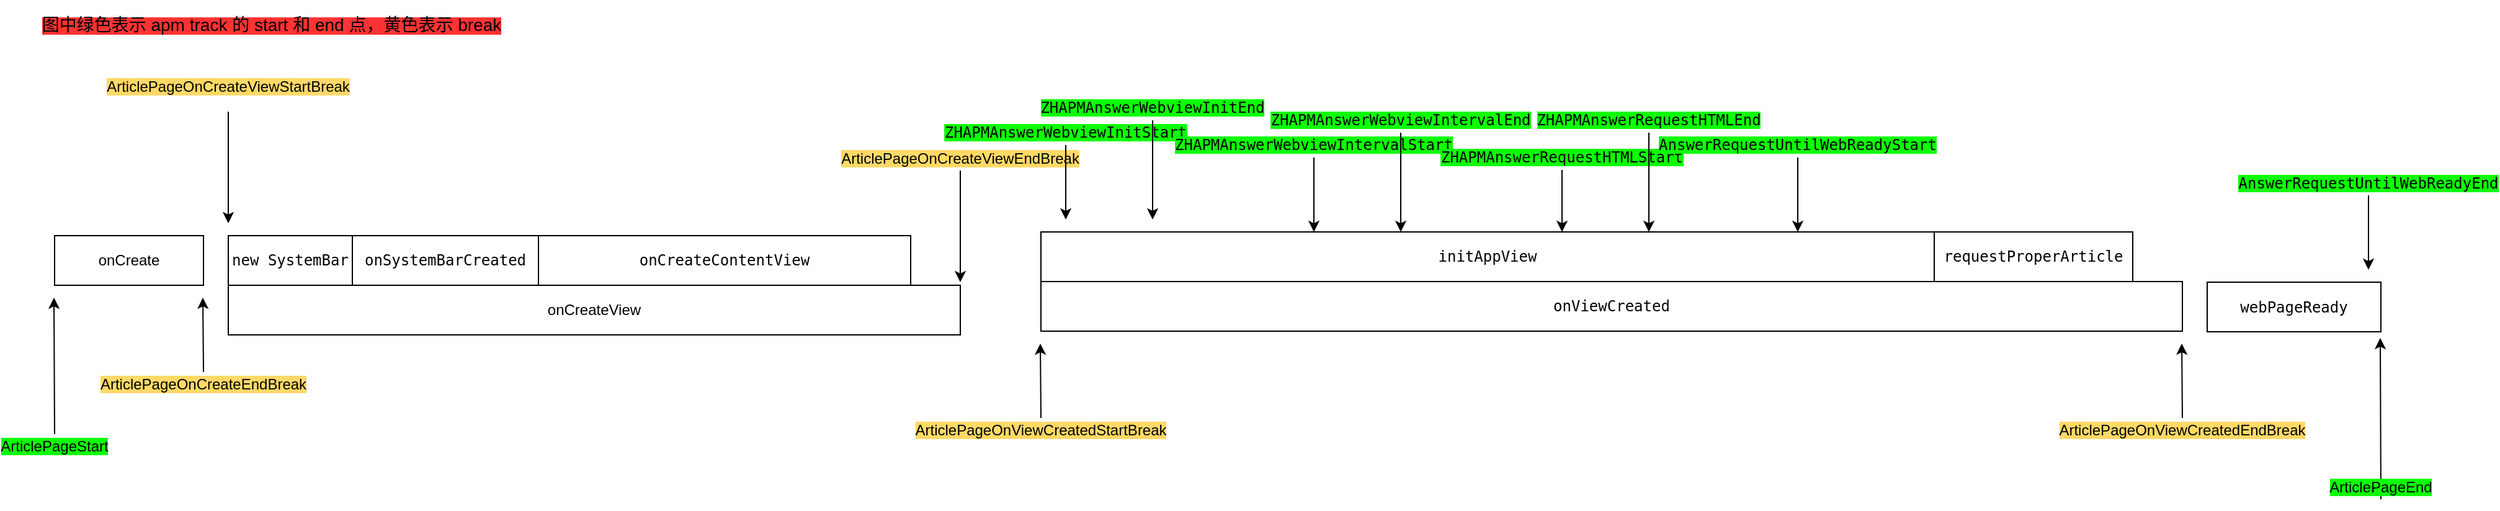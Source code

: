 <mxfile version="10.6.0" type="github"><diagram id="UG3HsRVp-XSOuLThXnNg" name="Ã§Â¬Â¬ 1 Ã©Â¡Âµ"><mxGraphModel dx="1638" dy="773" grid="1" gridSize="10" guides="1" tooltips="1" connect="1" arrows="1" fold="1" page="1" pageScale="1" pageWidth="3300" pageHeight="4681" math="0" shadow="0"><root><mxCell id="0"/><mxCell id="1" parent="0"/><mxCell id="2JtuKtwNICWtsKfjuHy2-1" value="onCreate&lt;br&gt;" style="rounded=0;whiteSpace=wrap;html=1;" parent="1" vertex="1"><mxGeometry x="330" y="400" width="120" height="40" as="geometry"/></mxCell><mxCell id="2JtuKtwNICWtsKfjuHy2-2" value="onCreateView&lt;br&gt;" style="rounded=0;whiteSpace=wrap;html=1;" parent="1" vertex="1"><mxGeometry x="470" y="440" width="590" height="40" as="geometry"/></mxCell><mxCell id="2JtuKtwNICWtsKfjuHy2-3" value="&lt;pre&gt;onCreateContentView&lt;/pre&gt;" style="rounded=0;whiteSpace=wrap;html=1;" parent="1" vertex="1"><mxGeometry x="720" y="400" width="300" height="40" as="geometry"/></mxCell><mxCell id="2JtuKtwNICWtsKfjuHy2-4" value="&lt;pre&gt;&lt;span&gt;new &lt;/span&gt;SystemBar&lt;/pre&gt;" style="rounded=0;whiteSpace=wrap;html=1;" parent="1" vertex="1"><mxGeometry x="470" y="400" width="100" height="40" as="geometry"/></mxCell><mxCell id="2JtuKtwNICWtsKfjuHy2-5" value="&lt;pre&gt;&lt;pre&gt;onSystemBarCreated&lt;/pre&gt;&lt;/pre&gt;" style="rounded=0;whiteSpace=wrap;html=1;" parent="1" vertex="1"><mxGeometry x="570" y="400" width="150" height="40" as="geometry"/></mxCell><mxCell id="2JtuKtwNICWtsKfjuHy2-6" value="&lt;pre&gt;&lt;span&gt;onViewCreated&lt;/span&gt;&lt;/pre&gt;" style="rounded=0;whiteSpace=wrap;html=1;" parent="1" vertex="1"><mxGeometry x="1125" y="437" width="920" height="40" as="geometry"/></mxCell><mxCell id="2JtuKtwNICWtsKfjuHy2-7" value="&lt;pre&gt;&lt;pre&gt;initAppView&lt;/pre&gt;&lt;/pre&gt;" style="rounded=0;whiteSpace=wrap;html=1;" parent="1" vertex="1"><mxGeometry x="1125" y="397" width="720" height="40" as="geometry"/></mxCell><mxCell id="2JtuKtwNICWtsKfjuHy2-8" value="&lt;pre&gt;requestProperArticle&lt;/pre&gt;" style="rounded=0;whiteSpace=wrap;html=1;" parent="1" vertex="1"><mxGeometry x="1845" y="397" width="160" height="40" as="geometry"/></mxCell><mxCell id="2JtuKtwNICWtsKfjuHy2-10" value="" style="endArrow=classic;html=1;exitX=0.5;exitY=0;exitDx=0;exitDy=0;" parent="1" source="2JtuKtwNICWtsKfjuHy2-11" edge="1"><mxGeometry width="50" height="50" relative="1" as="geometry"><mxPoint x="329.5" y="510" as="sourcePoint"/><mxPoint x="329.5" y="450" as="targetPoint"/></mxGeometry></mxCell><mxCell id="2JtuKtwNICWtsKfjuHy2-11" value="&lt;span style=&quot;background-color: rgb(13 , 255 , 5)&quot;&gt;ArticlePageStart&lt;/span&gt;" style="text;html=1;strokeColor=none;fillColor=none;align=center;verticalAlign=middle;whiteSpace=wrap;rounded=0;" parent="1" vertex="1"><mxGeometry x="310" y="560" width="40" height="20" as="geometry"/></mxCell><mxCell id="2JtuKtwNICWtsKfjuHy2-15" value="" style="endArrow=classic;html=1;exitX=0.5;exitY=0;exitDx=0;exitDy=0;" parent="1" source="2JtuKtwNICWtsKfjuHy2-16" edge="1"><mxGeometry width="50" height="50" relative="1" as="geometry"><mxPoint x="450" y="500" as="sourcePoint"/><mxPoint x="449.5" y="450" as="targetPoint"/></mxGeometry></mxCell><mxCell id="2JtuKtwNICWtsKfjuHy2-16" value="&lt;span style=&quot;background-color: rgb(255 , 217 , 102)&quot;&gt;ArticlePageOnCreateEndBreak&lt;/span&gt;" style="text;html=1;strokeColor=none;fillColor=none;align=center;verticalAlign=middle;whiteSpace=wrap;rounded=0;" parent="1" vertex="1"><mxGeometry x="430" y="510" width="40" height="20" as="geometry"/></mxCell><mxCell id="2JtuKtwNICWtsKfjuHy2-17" value="" style="endArrow=classic;html=1;" parent="1" edge="1"><mxGeometry width="50" height="50" relative="1" as="geometry"><mxPoint x="470" y="300" as="sourcePoint"/><mxPoint x="470" y="390" as="targetPoint"/></mxGeometry></mxCell><mxCell id="2JtuKtwNICWtsKfjuHy2-18" value="&lt;span style=&quot;background-color: rgb(255 , 217 , 102)&quot;&gt;ArticlePageOnCreateViewStartBreak&lt;/span&gt;" style="text;html=1;strokeColor=none;fillColor=none;align=center;verticalAlign=middle;whiteSpace=wrap;rounded=0;" parent="1" vertex="1"><mxGeometry x="450" y="270" width="40" height="20" as="geometry"/></mxCell><mxCell id="2JtuKtwNICWtsKfjuHy2-19" value="" style="endArrow=classic;html=1;" parent="1" edge="1"><mxGeometry width="50" height="50" relative="1" as="geometry"><mxPoint x="1060" y="347.5" as="sourcePoint"/><mxPoint x="1060" y="437.5" as="targetPoint"/></mxGeometry></mxCell><mxCell id="2JtuKtwNICWtsKfjuHy2-20" value="&lt;span style=&quot;background-color: rgb(255 , 217 , 102)&quot;&gt;ArticlePageOnCreateViewEndBreak&lt;/span&gt;" style="text;html=1;strokeColor=none;fillColor=none;align=center;verticalAlign=middle;whiteSpace=wrap;rounded=0;" parent="1" vertex="1"><mxGeometry x="1040" y="327.5" width="40" height="20" as="geometry"/></mxCell><mxCell id="2JtuKtwNICWtsKfjuHy2-28" value="" style="endArrow=classic;html=1;" parent="1" edge="1"><mxGeometry width="50" height="50" relative="1" as="geometry"><mxPoint x="1125" y="547" as="sourcePoint"/><mxPoint x="1124.5" y="487" as="targetPoint"/></mxGeometry></mxCell><mxCell id="2JtuKtwNICWtsKfjuHy2-29" value="&lt;span style=&quot;background-color: rgb(255 , 217 , 102)&quot;&gt;ArticlePageOnViewCreatedStartBreak&lt;/span&gt;" style="text;html=1;strokeColor=none;fillColor=none;align=center;verticalAlign=middle;whiteSpace=wrap;rounded=0;" parent="1" vertex="1"><mxGeometry x="1105" y="547" width="40" height="20" as="geometry"/></mxCell><mxCell id="2JtuKtwNICWtsKfjuHy2-32" value="" style="endArrow=classic;html=1;" parent="1" edge="1"><mxGeometry width="50" height="50" relative="1" as="geometry"><mxPoint x="2045" y="547" as="sourcePoint"/><mxPoint x="2044.5" y="487" as="targetPoint"/></mxGeometry></mxCell><mxCell id="2JtuKtwNICWtsKfjuHy2-33" value="&lt;span style=&quot;background-color: rgb(255 , 217 , 102)&quot;&gt;ArticlePageOnViewCreatedEndBreak&lt;/span&gt;" style="text;html=1;strokeColor=none;fillColor=none;align=center;verticalAlign=middle;whiteSpace=wrap;rounded=0;" parent="1" vertex="1"><mxGeometry x="2025" y="547" width="40" height="20" as="geometry"/></mxCell><mxCell id="2JtuKtwNICWtsKfjuHy2-34" value="&lt;pre&gt;&lt;span&gt;webPageReady&lt;/span&gt;&lt;/pre&gt;" style="rounded=0;whiteSpace=wrap;html=1;" parent="1" vertex="1"><mxGeometry x="2065" y="437.5" width="140" height="40" as="geometry"/></mxCell><mxCell id="2JtuKtwNICWtsKfjuHy2-35" value="" style="endArrow=classic;html=1;exitX=0.5;exitY=1;exitDx=0;exitDy=0;" parent="1" source="2JtuKtwNICWtsKfjuHy2-36" edge="1"><mxGeometry width="50" height="50" relative="1" as="geometry"><mxPoint x="2204.5" y="542.5" as="sourcePoint"/><mxPoint x="2204.5" y="482.5" as="targetPoint"/></mxGeometry></mxCell><mxCell id="2JtuKtwNICWtsKfjuHy2-36" value="&lt;span style=&quot;background-color: rgb(13 , 255 , 5)&quot;&gt;ArticlePageEnd&lt;/span&gt;" style="text;html=1;strokeColor=none;fillColor=none;align=center;verticalAlign=middle;whiteSpace=wrap;rounded=0;" parent="1" vertex="1"><mxGeometry x="2185" y="592.5" width="40" height="20" as="geometry"/></mxCell><mxCell id="f4AshVUC44XlabW2ygte-2" value="" style="endArrow=classic;html=1;" parent="1" edge="1"><mxGeometry width="50" height="50" relative="1" as="geometry"><mxPoint x="1145" y="327" as="sourcePoint"/><mxPoint x="1145" y="387" as="targetPoint"/></mxGeometry></mxCell><mxCell id="f4AshVUC44XlabW2ygte-3" value="&lt;pre&gt;&lt;span style=&quot;background-color: rgb(13 , 255 , 5)&quot;&gt;ZHAPMAnswerWebviewInitStart&lt;/span&gt;&lt;/pre&gt;" style="text;html=1;strokeColor=none;fillColor=none;align=center;verticalAlign=middle;whiteSpace=wrap;rounded=0;" parent="1" vertex="1"><mxGeometry x="1125" y="307" width="40" height="20" as="geometry"/></mxCell><mxCell id="f4AshVUC44XlabW2ygte-4" value="" style="endArrow=classic;html=1;exitX=0.5;exitY=1;exitDx=0;exitDy=0;" parent="1" source="f4AshVUC44XlabW2ygte-5" edge="1"><mxGeometry width="50" height="50" relative="1" as="geometry"><mxPoint x="1215" y="327" as="sourcePoint"/><mxPoint x="1215" y="387" as="targetPoint"/></mxGeometry></mxCell><mxCell id="f4AshVUC44XlabW2ygte-5" value="&lt;pre&gt;&lt;span style=&quot;background-color: rgb(13 , 255 , 5)&quot;&gt;ZHAPMAnswerWebviewInitEnd&lt;/span&gt;&lt;/pre&gt;" style="text;html=1;strokeColor=none;fillColor=none;align=center;verticalAlign=middle;whiteSpace=wrap;rounded=0;" parent="1" vertex="1"><mxGeometry x="1195" y="287" width="40" height="20" as="geometry"/></mxCell><mxCell id="f4AshVUC44XlabW2ygte-11" value="" style="endArrow=classic;html=1;" parent="1" edge="1"><mxGeometry width="50" height="50" relative="1" as="geometry"><mxPoint x="1345" y="337" as="sourcePoint"/><mxPoint x="1345" y="397" as="targetPoint"/></mxGeometry></mxCell><mxCell id="f4AshVUC44XlabW2ygte-12" value="&lt;pre&gt;&lt;pre&gt;&lt;span style=&quot;background-color: rgb(13 , 255 , 5)&quot;&gt;ZHAPMAnswerWebviewIntervalStart&lt;/span&gt;&lt;/pre&gt;&lt;/pre&gt;" style="text;html=1;strokeColor=none;fillColor=none;align=center;verticalAlign=middle;whiteSpace=wrap;rounded=0;" parent="1" vertex="1"><mxGeometry x="1325" y="317" width="40" height="20" as="geometry"/></mxCell><mxCell id="f4AshVUC44XlabW2ygte-13" value="" style="endArrow=classic;html=1;exitX=0.5;exitY=1;exitDx=0;exitDy=0;" parent="1" source="f4AshVUC44XlabW2ygte-14" edge="1"><mxGeometry width="50" height="50" relative="1" as="geometry"><mxPoint x="1415" y="337" as="sourcePoint"/><mxPoint x="1415" y="397" as="targetPoint"/></mxGeometry></mxCell><mxCell id="f4AshVUC44XlabW2ygte-14" value="&lt;pre&gt;&lt;pre&gt;&lt;span style=&quot;background-color: rgb(13 , 255 , 5)&quot;&gt;ZHAPMAnswerWebviewIntervalEnd&lt;/span&gt;&lt;/pre&gt;&lt;/pre&gt;" style="text;html=1;strokeColor=none;fillColor=none;align=center;verticalAlign=middle;whiteSpace=wrap;rounded=0;" parent="1" vertex="1"><mxGeometry x="1395" y="297" width="40" height="20" as="geometry"/></mxCell><mxCell id="f4AshVUC44XlabW2ygte-16" value="" style="endArrow=classic;html=1;" parent="1" edge="1"><mxGeometry width="50" height="50" relative="1" as="geometry"><mxPoint x="1545" y="347" as="sourcePoint"/><mxPoint x="1545" y="397" as="targetPoint"/></mxGeometry></mxCell><mxCell id="f4AshVUC44XlabW2ygte-17" value="&lt;pre&gt;&lt;pre&gt;&lt;span style=&quot;background-color: rgb(13 , 255 , 5)&quot;&gt;ZHAPMAnswerRequestHTMLStart&lt;/span&gt;&lt;/pre&gt;&lt;/pre&gt;" style="text;html=1;strokeColor=none;fillColor=none;align=center;verticalAlign=middle;whiteSpace=wrap;rounded=0;" parent="1" vertex="1"><mxGeometry x="1525" y="327" width="40" height="20" as="geometry"/></mxCell><mxCell id="f4AshVUC44XlabW2ygte-18" value="" style="endArrow=classic;html=1;exitX=0.5;exitY=1;exitDx=0;exitDy=0;" parent="1" source="f4AshVUC44XlabW2ygte-19" edge="1"><mxGeometry width="50" height="50" relative="1" as="geometry"><mxPoint x="1615" y="337" as="sourcePoint"/><mxPoint x="1615" y="397" as="targetPoint"/></mxGeometry></mxCell><mxCell id="f4AshVUC44XlabW2ygte-19" value="&lt;pre&gt;&lt;pre&gt;&lt;span style=&quot;background-color: rgb(13 , 255 , 5)&quot;&gt;ZHAPMAnswerRequestHTMLEnd&lt;/span&gt;&lt;/pre&gt;&lt;/pre&gt;" style="text;html=1;strokeColor=none;fillColor=none;align=center;verticalAlign=middle;whiteSpace=wrap;rounded=0;" parent="1" vertex="1"><mxGeometry x="1595" y="297" width="40" height="20" as="geometry"/></mxCell><mxCell id="f4AshVUC44XlabW2ygte-21" value="" style="endArrow=classic;html=1;" parent="1" edge="1"><mxGeometry width="50" height="50" relative="1" as="geometry"><mxPoint x="1735" y="337" as="sourcePoint"/><mxPoint x="1735" y="397" as="targetPoint"/></mxGeometry></mxCell><mxCell id="f4AshVUC44XlabW2ygte-22" value="&lt;pre&gt;&lt;pre&gt;&lt;span style=&quot;background-color: rgb(13 , 255 , 5)&quot;&gt;AnswerRequestUntilWebReadyStart&lt;/span&gt;&lt;/pre&gt;&lt;/pre&gt;" style="text;html=1;strokeColor=none;fillColor=none;align=center;verticalAlign=middle;whiteSpace=wrap;rounded=0;" parent="1" vertex="1"><mxGeometry x="1715" y="317" width="40" height="20" as="geometry"/></mxCell><mxCell id="f4AshVUC44XlabW2ygte-25" value="" style="endArrow=classic;html=1;" parent="1" edge="1"><mxGeometry width="50" height="50" relative="1" as="geometry"><mxPoint x="2195" y="367.5" as="sourcePoint"/><mxPoint x="2195" y="427.5" as="targetPoint"/></mxGeometry></mxCell><mxCell id="f4AshVUC44XlabW2ygte-26" value="&lt;pre&gt;&lt;pre&gt;&lt;span style=&quot;background-color: rgb(13 , 255 , 5)&quot;&gt;AnswerRequestUntilWebReadyEnd&lt;/span&gt;&lt;/pre&gt;&lt;/pre&gt;" style="text;html=1;strokeColor=none;fillColor=none;align=center;verticalAlign=middle;whiteSpace=wrap;rounded=0;" parent="1" vertex="1"><mxGeometry x="2175" y="347.5" width="40" height="20" as="geometry"/></mxCell><mxCell id="1kL8yxpSxYERD0-UNGWz-1" value="&lt;span style=&quot;background-color: rgb(255 , 51 , 51)&quot;&gt;&lt;font style=&quot;font-size: 14px&quot;&gt;图中绿色表示 apm track 的 start 和 end 点，黄色表示 break&lt;/font&gt;&lt;/span&gt;" style="text;html=1;strokeColor=none;fillColor=none;align=center;verticalAlign=middle;whiteSpace=wrap;rounded=0;" vertex="1" parent="1"><mxGeometry x="310" y="210" width="390" height="40" as="geometry"/></mxCell></root></mxGraphModel></diagram></mxfile>